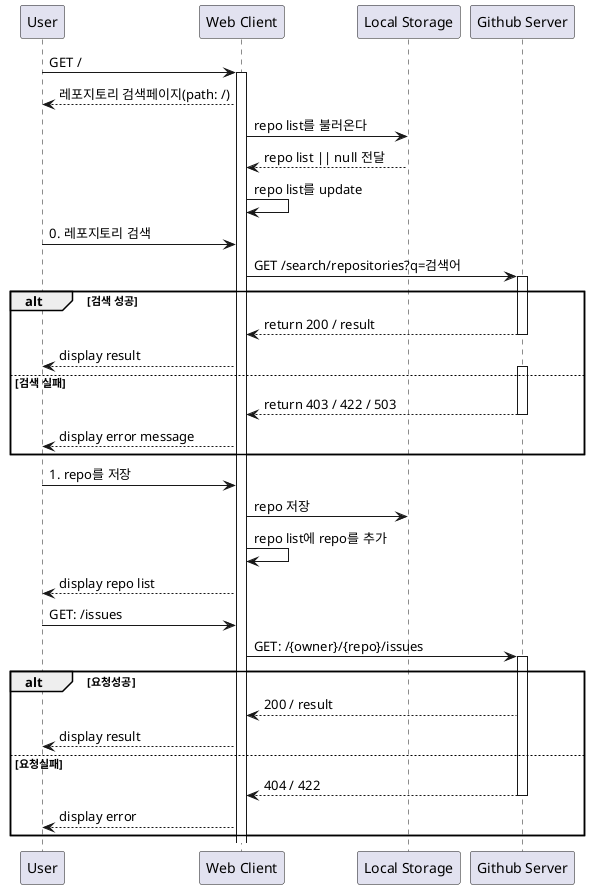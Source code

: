 @startuml sequece

participant User
participant "Web Client" as C
participant "Local Storage" as L
participant "Github Server" as S

User -> C: GET /
activate C
C --> User: 레포지토리 검색페이지(path: /)
C -> L: repo list를 불러온다
L --> C: repo list || null 전달
C -> C: repo list를 update

User -> C: 0. 레포지토리 검색
C -> S: GET /search/repositories?q=검색어
alt 검색 성공
activate S
S --> C: return 200 / result
deactivate S
C --> User: display result

else 검색 실패
activate S
S --> C: return 403 / 422 / 503  
deactivate S
C --> User: display error message
end

User -> C: 1. repo를 저장

C -> L: repo 저장
C -> C: repo list에 repo를 추가
C --> User: display repo list


User -> C: GET: /issues

C -> S: GET: /{owner}/{repo}/issues
activate S
alt 요청성공
S --> C: 200 / result
C --> User: display result
 

else 요청실패
S --> C: 404 / 422 
deactivate S
C --> User: display error
end


@enduml
